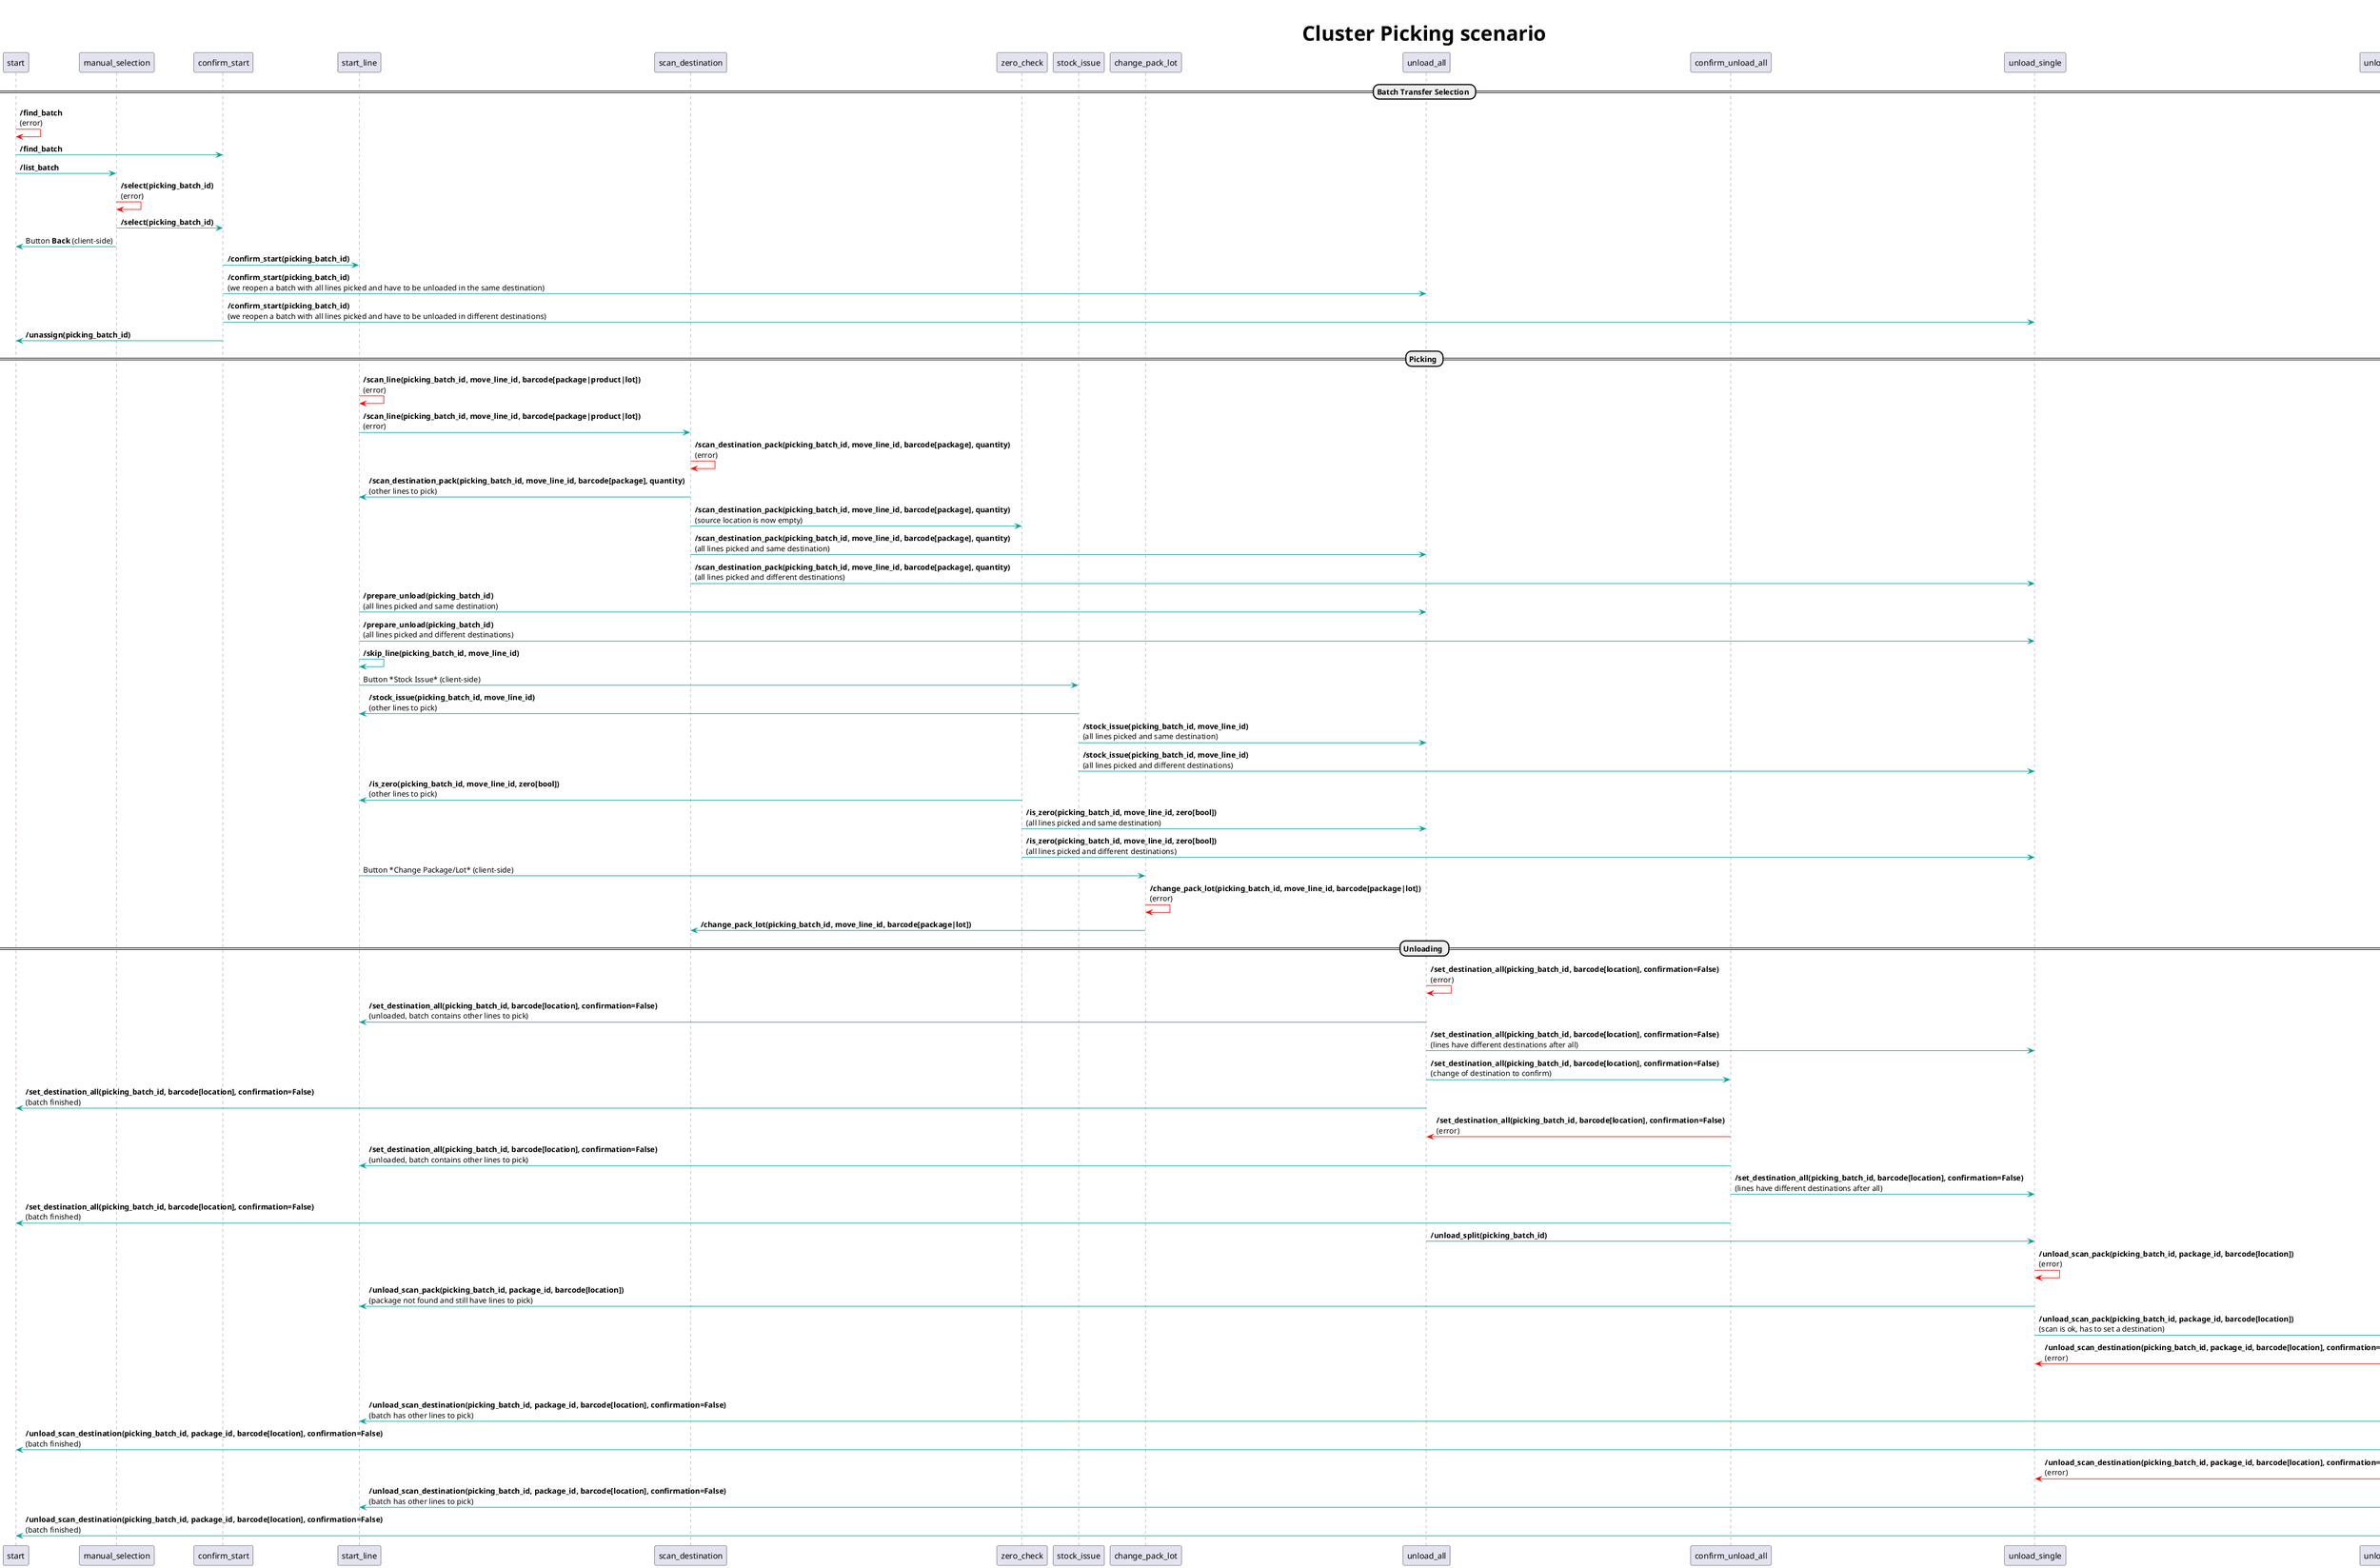 # Diagram to generate with PlantUML (https://plantuml.com/)
#
#   $ sudo apt install plantuml
#   $ plantuml cluster_picking_diag_seq.plantuml
#

@startuml
participant start
participant manual_selection
participant confirm_start

participant start_line
participant scan_destination
participant zero_check
participant stock_issue
participant change_pack_lot

participant unload_all
participant confirm_unload_all
participant unload_single
participant unload_set_destination
participant confirm_unload_set_destination

skinparam roundcorner 20
skinparam sequence {

ParticipantBorderColor #875A7B
ParticipantBackgroundColor #875A7B
ParticipantFontSize 17
ParticipantFontColor white

LifeLineBorderColor #875A7B

ArrowColor #00A09D
}

header <img:oca_logo.png>
title <size:35>Cluster Picking scenario</size>


== Batch Transfer Selection ==
start -[#red]> start: **/find_batch** \n(error)
start -> confirm_start: **/find_batch**

start -> manual_selection: **/list_batch**

manual_selection -[#red]> manual_selection: **/select(picking_batch_id)** \n(error)
manual_selection -> confirm_start: **/select(picking_batch_id)**
manual_selection -> start: Button **Back** (client-side)

confirm_start -> start_line: **/confirm_start(picking_batch_id)**
confirm_start -> unload_all: **/confirm_start(picking_batch_id)** \n(we reopen a batch with all lines picked and have to be unloaded in the same destination)
confirm_start -> unload_single: **/confirm_start(picking_batch_id)** \n(we reopen a batch with all lines picked and have to be unloaded in different destinations)
confirm_start -> start: **/unassign(picking_batch_id)**

== Picking ==

start_line -[#red]> start_line: **/scan_line(picking_batch_id, move_line_id, barcode[package|product|lot])** \n(error)
start_line -> scan_destination: **/scan_line(picking_batch_id, move_line_id, barcode[package|product|lot])** \n(error)

scan_destination -[#red]> scan_destination: **/scan_destination_pack(picking_batch_id, move_line_id, barcode[package], quantity)** \n(error)
scan_destination -> start_line: **/scan_destination_pack(picking_batch_id, move_line_id, barcode[package], quantity)** \n(other lines to pick)
scan_destination -> zero_check: **/scan_destination_pack(picking_batch_id, move_line_id, barcode[package], quantity)** \n(source location is now empty)
scan_destination -> unload_all: **/scan_destination_pack(picking_batch_id, move_line_id, barcode[package], quantity)** \n(all lines picked and same destination)
scan_destination -> unload_single: **/scan_destination_pack(picking_batch_id, move_line_id, barcode[package], quantity)** \n(all lines picked and different destinations)

start_line -> unload_all: **/prepare_unload(picking_batch_id)** \n(all lines picked and same destination)
start_line -> unload_single: **/prepare_unload(picking_batch_id)** \n(all lines picked and different destinations)

start_line -> start_line: **/skip_line(picking_batch_id, move_line_id)**

start_line -> stock_issue: Button *Stock Issue* (client-side)
stock_issue -> start_line: **/stock_issue(picking_batch_id, move_line_id)** \n(other lines to pick)
stock_issue -> unload_all: **/stock_issue(picking_batch_id, move_line_id)** \n(all lines picked and same destination)
stock_issue -> unload_single: **/stock_issue(picking_batch_id, move_line_id)** \n(all lines picked and different destinations)

zero_check -> start_line: **/is_zero(picking_batch_id, move_line_id, zero[bool])** \n(other lines to pick)
zero_check -> unload_all: **/is_zero(picking_batch_id, move_line_id, zero[bool])** \n(all lines picked and same destination)
zero_check -> unload_single: **/is_zero(picking_batch_id, move_line_id, zero[bool])** \n(all lines picked and different destinations)

start_line -> change_pack_lot: Button *Change Package/Lot* (client-side)
change_pack_lot -[#red]> change_pack_lot: **/change_pack_lot(picking_batch_id, move_line_id, barcode[package|lot])** \n(error)
change_pack_lot -> scan_destination: **/change_pack_lot(picking_batch_id, move_line_id, barcode[package|lot])**

== Unloading ==

unload_all -[#red]> unload_all: **/set_destination_all(picking_batch_id, barcode[location], confirmation=False)** \n(error)
unload_all -> start_line: **/set_destination_all(picking_batch_id, barcode[location], confirmation=False)** \n(unloaded, batch contains other lines to pick)
unload_all -> unload_single: **/set_destination_all(picking_batch_id, barcode[location], confirmation=False)** \n(lines have different destinations after all)
unload_all -> confirm_unload_all: **/set_destination_all(picking_batch_id, barcode[location], confirmation=False)** \n(change of destination to confirm)
unload_all -> start: **/set_destination_all(picking_batch_id, barcode[location], confirmation=False)** \n(batch finished)

confirm_unload_all -[#red]> unload_all: **/set_destination_all(picking_batch_id, barcode[location], confirmation=False)** \n(error)
confirm_unload_all -> start_line: **/set_destination_all(picking_batch_id, barcode[location], confirmation=False)** \n(unloaded, batch contains other lines to pick)
confirm_unload_all -> unload_single: **/set_destination_all(picking_batch_id, barcode[location], confirmation=False)** \n(lines have different destinations after all)
confirm_unload_all -> start: **/set_destination_all(picking_batch_id, barcode[location], confirmation=False)** \n(batch finished)

unload_all -> unload_single: **/unload_split(picking_batch_id)**

unload_single -[#red]> unload_single: **/unload_scan_pack(picking_batch_id, package_id, barcode[location])** \n(error)
unload_single -> start_line: **/unload_scan_pack(picking_batch_id, package_id, barcode[location])** \n(package not found and still have lines to pick)
unload_single -> unload_set_destination: **/unload_scan_pack(picking_batch_id, package_id, barcode[location])** \n(scan is ok, has to set a destination)

unload_set_destination -[#red]> unload_single: **/unload_scan_destination(picking_batch_id, package_id, barcode[location], confirmation=False)** \n(error)
unload_set_destination -> confirm_unload_set_destination: **/unload_scan_destination(picking_batch_id, package_id, barcode[location], confirmation=False)** \n(change of destination needs confirmation)
unload_set_destination -> start_line: **/unload_scan_destination(picking_batch_id, package_id, barcode[location], confirmation=False)** \n(batch has other lines to pick)
unload_set_destination -> start: **/unload_scan_destination(picking_batch_id, package_id, barcode[location], confirmation=False)** \n(batch finished)
confirm_unload_set_destination -[#red]> unload_single: **/unload_scan_destination(picking_batch_id, package_id, barcode[location], confirmation=False)** \n(error)
confirm_unload_set_destination -> start_line: **/unload_scan_destination(picking_batch_id, package_id, barcode[location], confirmation=False)** \n(batch has other lines to pick)
confirm_unload_set_destination -> start: **/unload_scan_destination(picking_batch_id, package_id, barcode[location], confirmation=False)** \n(batch finished)

@enduml

